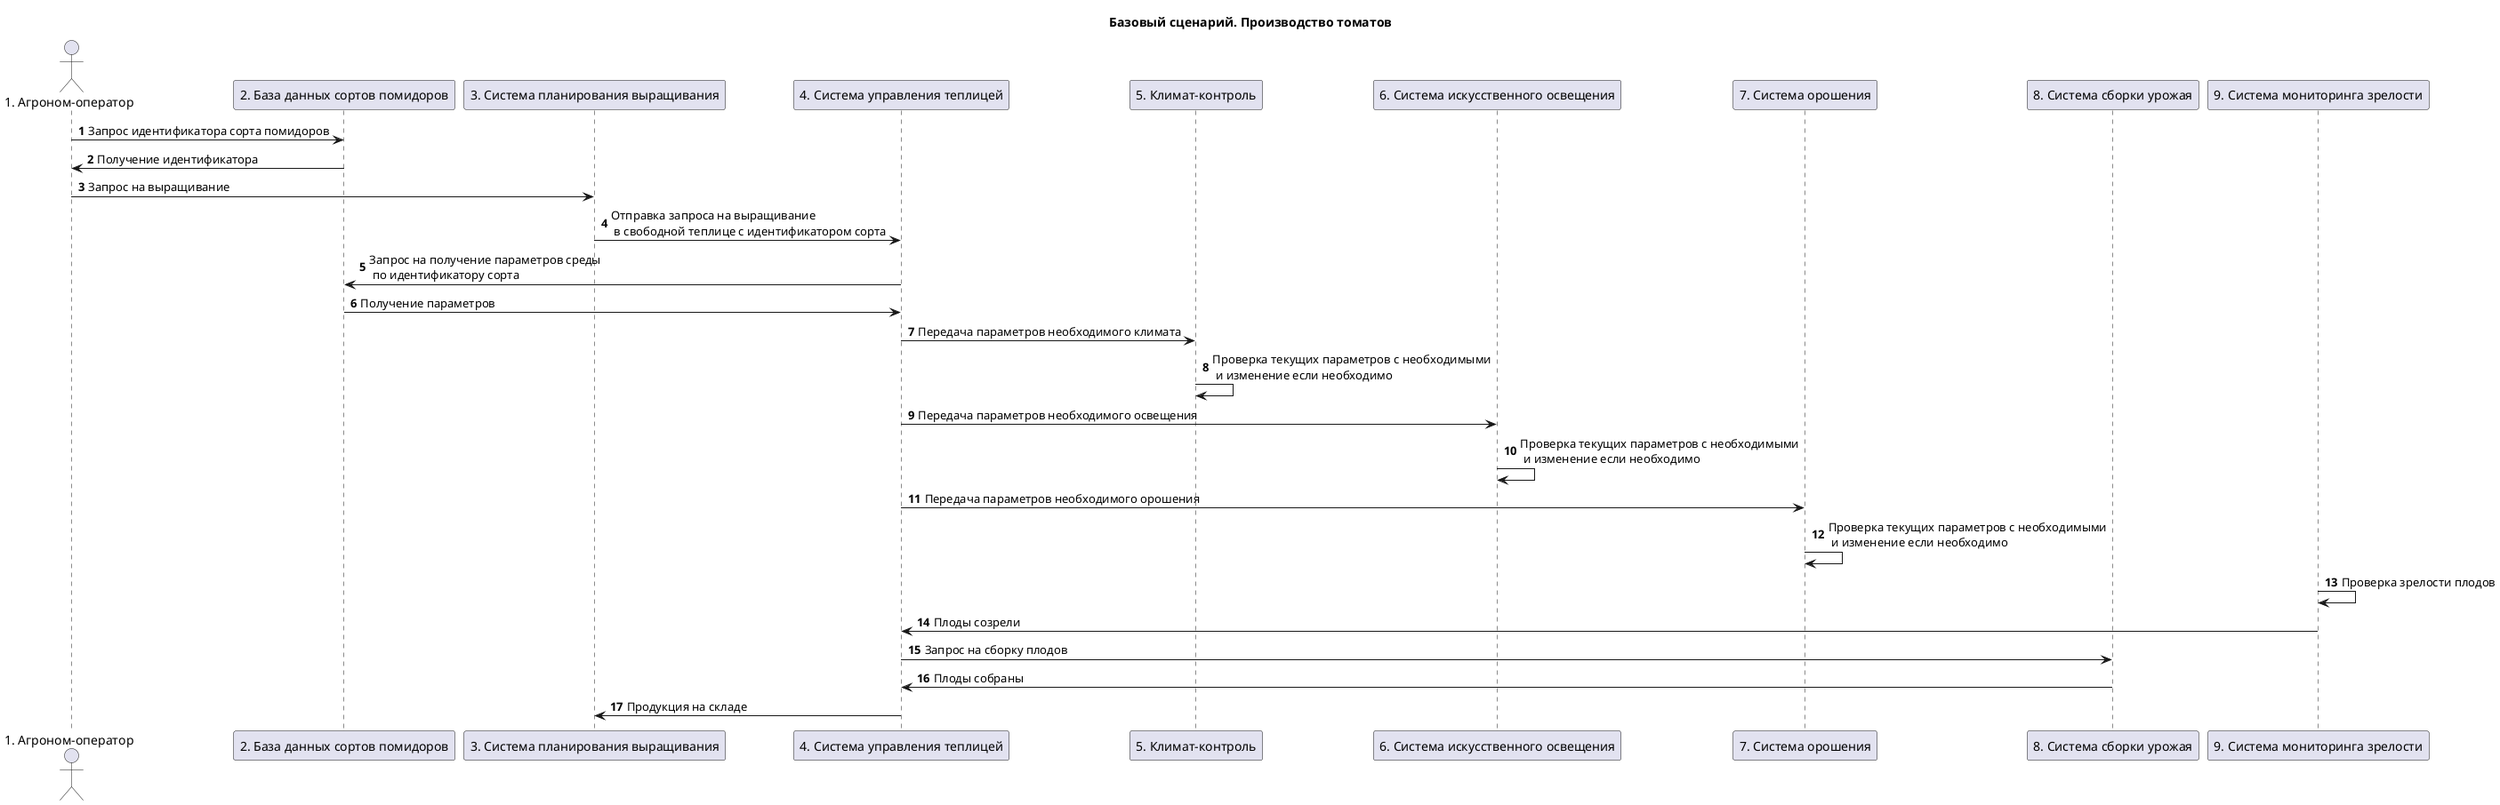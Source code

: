 @startuml "usecases"

title "Базовый сценарий. Производство томатов"

actor "1. Агроном-оператор" as operator
participant "2. База данных сортов помидоров" as tomato_db
participant "3. Система планирования выращивания" as growing_manager_system
participant "4. Система управления теплицей" as greenhouse_manager_system
participant "5. Климат-контроль" as climate_control
participant "6. Система искусственного освещения" as lighting_system
participant "7. Система орошения" as irrigation_system
participant "8. Система сборки урожая" as harvest_system
participant "9. Система мониторинга зрелости" as maturity_monitoring_system

autonumber
operator -> tomato_db: Запрос идентификатора сорта помидоров
tomato_db -> operator: Получение идентификатора

operator -> growing_manager_system: Запрос на выращивание
growing_manager_system -> greenhouse_manager_system: Отправка запроса на выращивание\n в свободной теплице с идентификатором сорта

greenhouse_manager_system -> tomato_db: Запрос на получение параметров среды\n по идентификатору сорта
tomato_db -> greenhouse_manager_system: Получение параметров

greenhouse_manager_system -> climate_control: Передача параметров необходимого климата
climate_control -> climate_control: Проверка текущих параметров с необходимыми\n и изменение если необходимо

greenhouse_manager_system -> lighting_system: Передача параметров необходимого освещения
lighting_system -> lighting_system: Проверка текущих параметров с необходимыми\n и изменение если необходимо

greenhouse_manager_system -> irrigation_system: Передача параметров необходимого орошения
irrigation_system -> irrigation_system: Проверка текущих параметров с необходимыми\n и изменение если необходимо

maturity_monitoring_system -> maturity_monitoring_system: Проверка зрелости плодов
maturity_monitoring_system -> greenhouse_manager_system: Плоды созрели

greenhouse_manager_system -> harvest_system: Запрос на сборку плодов
harvest_system -> greenhouse_manager_system: Плоды собраны

greenhouse_manager_system -> growing_manager_system: Продукция на складе

@enduml